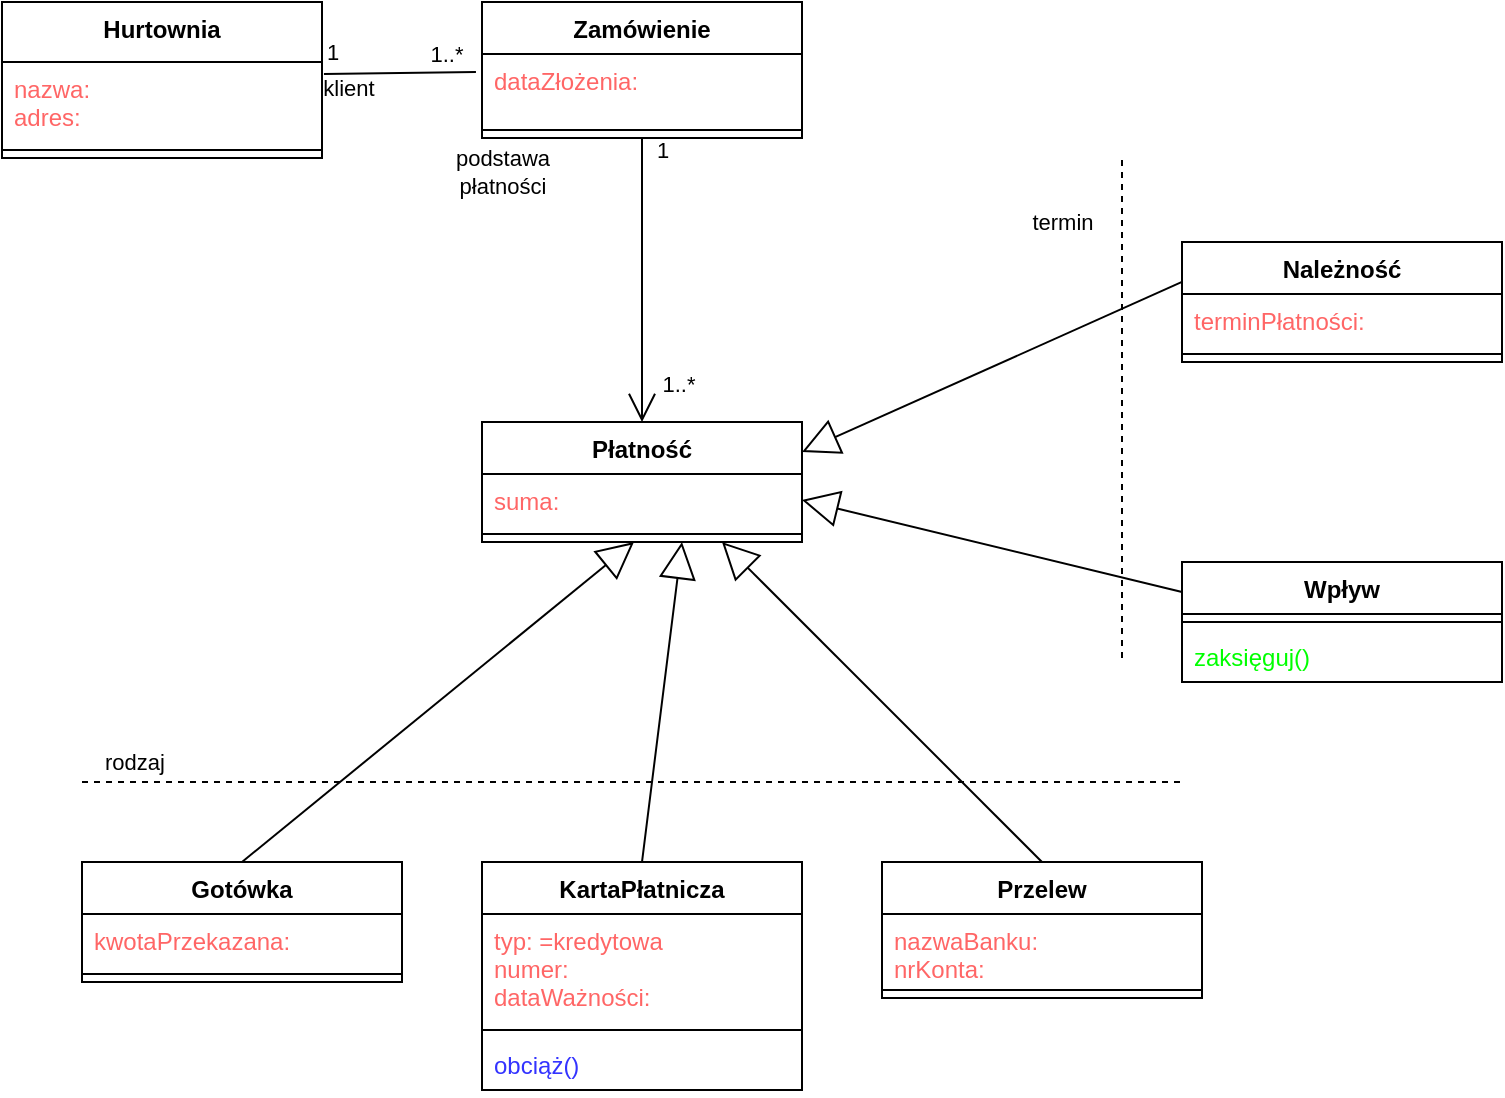 <mxfile version="13.8.1" type="github">
  <diagram id="C5RBs43oDa-KdzZeNtuy" name="Page-1">
    <mxGraphModel dx="1185" dy="635" grid="1" gridSize="10" guides="1" tooltips="1" connect="1" arrows="1" fold="1" page="1" pageScale="1" pageWidth="827" pageHeight="1169" math="0" shadow="0">
      <root>
        <mxCell id="WIyWlLk6GJQsqaUBKTNV-0" />
        <mxCell id="WIyWlLk6GJQsqaUBKTNV-1" parent="WIyWlLk6GJQsqaUBKTNV-0" />
        <mxCell id="42xPKJcxn0MM1JiC0Tld-1" value="Hurtownia" style="swimlane;fontStyle=1;align=center;verticalAlign=top;childLayout=stackLayout;horizontal=1;startSize=30;horizontalStack=0;resizeParent=1;resizeParentMax=0;resizeLast=0;collapsible=1;marginBottom=0;" vertex="1" parent="WIyWlLk6GJQsqaUBKTNV-1">
          <mxGeometry x="30" y="40" width="160" height="78" as="geometry" />
        </mxCell>
        <mxCell id="42xPKJcxn0MM1JiC0Tld-2" value="nazwa:&#xa;adres:" style="text;strokeColor=none;fillColor=none;align=left;verticalAlign=top;spacingLeft=4;spacingRight=4;overflow=hidden;rotatable=0;points=[[0,0.5],[1,0.5]];portConstraint=eastwest;fontColor=#FF6666;" vertex="1" parent="42xPKJcxn0MM1JiC0Tld-1">
          <mxGeometry y="30" width="160" height="40" as="geometry" />
        </mxCell>
        <mxCell id="42xPKJcxn0MM1JiC0Tld-3" value="" style="line;strokeWidth=1;fillColor=none;align=left;verticalAlign=middle;spacingTop=-1;spacingLeft=3;spacingRight=3;rotatable=0;labelPosition=right;points=[];portConstraint=eastwest;" vertex="1" parent="42xPKJcxn0MM1JiC0Tld-1">
          <mxGeometry y="70" width="160" height="8" as="geometry" />
        </mxCell>
        <mxCell id="42xPKJcxn0MM1JiC0Tld-38" value="Należność" style="swimlane;fontStyle=1;align=center;verticalAlign=top;childLayout=stackLayout;horizontal=1;startSize=26;horizontalStack=0;resizeParent=1;resizeParentMax=0;resizeLast=0;collapsible=1;marginBottom=0;" vertex="1" parent="WIyWlLk6GJQsqaUBKTNV-1">
          <mxGeometry x="620" y="160" width="160" height="60" as="geometry" />
        </mxCell>
        <mxCell id="42xPKJcxn0MM1JiC0Tld-39" value="terminPłatności:" style="text;strokeColor=none;fillColor=none;align=left;verticalAlign=top;spacingLeft=4;spacingRight=4;overflow=hidden;rotatable=0;points=[[0,0.5],[1,0.5]];portConstraint=eastwest;fontColor=#FF6666;" vertex="1" parent="42xPKJcxn0MM1JiC0Tld-38">
          <mxGeometry y="26" width="160" height="26" as="geometry" />
        </mxCell>
        <mxCell id="42xPKJcxn0MM1JiC0Tld-40" value="" style="line;strokeWidth=1;fillColor=none;align=left;verticalAlign=middle;spacingTop=-1;spacingLeft=3;spacingRight=3;rotatable=0;labelPosition=right;points=[];portConstraint=eastwest;" vertex="1" parent="42xPKJcxn0MM1JiC0Tld-38">
          <mxGeometry y="52" width="160" height="8" as="geometry" />
        </mxCell>
        <mxCell id="42xPKJcxn0MM1JiC0Tld-34" value="Wpływ" style="swimlane;fontStyle=1;align=center;verticalAlign=top;childLayout=stackLayout;horizontal=1;startSize=26;horizontalStack=0;resizeParent=1;resizeParentMax=0;resizeLast=0;collapsible=1;marginBottom=0;" vertex="1" parent="WIyWlLk6GJQsqaUBKTNV-1">
          <mxGeometry x="620" y="320" width="160" height="60" as="geometry" />
        </mxCell>
        <mxCell id="42xPKJcxn0MM1JiC0Tld-36" value="" style="line;strokeWidth=1;fillColor=none;align=left;verticalAlign=middle;spacingTop=-1;spacingLeft=3;spacingRight=3;rotatable=0;labelPosition=right;points=[];portConstraint=eastwest;" vertex="1" parent="42xPKJcxn0MM1JiC0Tld-34">
          <mxGeometry y="26" width="160" height="8" as="geometry" />
        </mxCell>
        <mxCell id="42xPKJcxn0MM1JiC0Tld-37" value="zaksięguj()" style="text;strokeColor=none;fillColor=none;align=left;verticalAlign=top;spacingLeft=4;spacingRight=4;overflow=hidden;rotatable=0;points=[[0,0.5],[1,0.5]];portConstraint=eastwest;fontColor=#00FF00;" vertex="1" parent="42xPKJcxn0MM1JiC0Tld-34">
          <mxGeometry y="34" width="160" height="26" as="geometry" />
        </mxCell>
        <mxCell id="42xPKJcxn0MM1JiC0Tld-60" value="" style="endArrow=none;dashed=1;html=1;" edge="1" parent="WIyWlLk6GJQsqaUBKTNV-1">
          <mxGeometry width="50" height="50" relative="1" as="geometry">
            <mxPoint x="590" y="368" as="sourcePoint" />
            <mxPoint x="590" y="118" as="targetPoint" />
          </mxGeometry>
        </mxCell>
        <mxCell id="42xPKJcxn0MM1JiC0Tld-84" value="termin" style="edgeLabel;html=1;align=center;verticalAlign=middle;resizable=0;points=[];fontColor=#000000;" vertex="1" connectable="0" parent="42xPKJcxn0MM1JiC0Tld-60">
          <mxGeometry x="0.72" relative="1" as="geometry">
            <mxPoint x="-30" y="-3" as="offset" />
          </mxGeometry>
        </mxCell>
        <mxCell id="42xPKJcxn0MM1JiC0Tld-63" value="" style="endArrow=block;endSize=16;endFill=0;html=1;entryX=0.475;entryY=1;entryDx=0;entryDy=0;entryPerimeter=0;exitX=0.5;exitY=0;exitDx=0;exitDy=0;" edge="1" parent="WIyWlLk6GJQsqaUBKTNV-1" source="42xPKJcxn0MM1JiC0Tld-22" target="42xPKJcxn0MM1JiC0Tld-19">
          <mxGeometry width="160" relative="1" as="geometry">
            <mxPoint x="150" y="469" as="sourcePoint" />
            <mxPoint x="340" y="310" as="targetPoint" />
          </mxGeometry>
        </mxCell>
        <mxCell id="42xPKJcxn0MM1JiC0Tld-22" value="Gotówka" style="swimlane;fontStyle=1;align=center;verticalAlign=top;childLayout=stackLayout;horizontal=1;startSize=26;horizontalStack=0;resizeParent=1;resizeParentMax=0;resizeLast=0;collapsible=1;marginBottom=0;" vertex="1" parent="WIyWlLk6GJQsqaUBKTNV-1">
          <mxGeometry x="70" y="470" width="160" height="60" as="geometry" />
        </mxCell>
        <mxCell id="42xPKJcxn0MM1JiC0Tld-23" value="kwotaPrzekazana:" style="text;strokeColor=none;fillColor=none;align=left;verticalAlign=top;spacingLeft=4;spacingRight=4;overflow=hidden;rotatable=0;points=[[0,0.5],[1,0.5]];portConstraint=eastwest;fontColor=#FF6666;" vertex="1" parent="42xPKJcxn0MM1JiC0Tld-22">
          <mxGeometry y="26" width="160" height="26" as="geometry" />
        </mxCell>
        <mxCell id="42xPKJcxn0MM1JiC0Tld-24" value="" style="line;strokeWidth=1;fillColor=none;align=left;verticalAlign=middle;spacingTop=-1;spacingLeft=3;spacingRight=3;rotatable=0;labelPosition=right;points=[];portConstraint=eastwest;" vertex="1" parent="42xPKJcxn0MM1JiC0Tld-22">
          <mxGeometry y="52" width="160" height="8" as="geometry" />
        </mxCell>
        <mxCell id="42xPKJcxn0MM1JiC0Tld-30" value="Przelew" style="swimlane;fontStyle=1;align=center;verticalAlign=top;childLayout=stackLayout;horizontal=1;startSize=26;horizontalStack=0;resizeParent=1;resizeParentMax=0;resizeLast=0;collapsible=1;marginBottom=0;" vertex="1" parent="WIyWlLk6GJQsqaUBKTNV-1">
          <mxGeometry x="470" y="470" width="160" height="68" as="geometry" />
        </mxCell>
        <mxCell id="42xPKJcxn0MM1JiC0Tld-31" value="nazwaBanku:&#xa;nrKonta:" style="text;strokeColor=none;fillColor=none;align=left;verticalAlign=top;spacingLeft=4;spacingRight=4;overflow=hidden;rotatable=0;points=[[0,0.5],[1,0.5]];portConstraint=eastwest;fontColor=#FF6666;" vertex="1" parent="42xPKJcxn0MM1JiC0Tld-30">
          <mxGeometry y="26" width="160" height="34" as="geometry" />
        </mxCell>
        <mxCell id="42xPKJcxn0MM1JiC0Tld-32" value="" style="line;strokeWidth=1;fillColor=none;align=left;verticalAlign=middle;spacingTop=-1;spacingLeft=3;spacingRight=3;rotatable=0;labelPosition=right;points=[];portConstraint=eastwest;" vertex="1" parent="42xPKJcxn0MM1JiC0Tld-30">
          <mxGeometry y="60" width="160" height="8" as="geometry" />
        </mxCell>
        <mxCell id="42xPKJcxn0MM1JiC0Tld-64" value="" style="endArrow=block;endSize=16;endFill=0;html=1;entryX=0.75;entryY=1;entryDx=0;entryDy=0;exitX=0.5;exitY=0;exitDx=0;exitDy=0;" edge="1" parent="WIyWlLk6GJQsqaUBKTNV-1" source="42xPKJcxn0MM1JiC0Tld-30" target="42xPKJcxn0MM1JiC0Tld-17">
          <mxGeometry width="160" relative="1" as="geometry">
            <mxPoint x="540" y="469" as="sourcePoint" />
            <mxPoint x="390" y="310" as="targetPoint" />
          </mxGeometry>
        </mxCell>
        <mxCell id="42xPKJcxn0MM1JiC0Tld-65" value="" style="endArrow=block;endSize=16;endFill=0;html=1;exitX=0.5;exitY=0;exitDx=0;exitDy=0;entryX=0.625;entryY=1;entryDx=0;entryDy=0;entryPerimeter=0;" edge="1" parent="WIyWlLk6GJQsqaUBKTNV-1" source="42xPKJcxn0MM1JiC0Tld-26" target="42xPKJcxn0MM1JiC0Tld-19">
          <mxGeometry width="160" relative="1" as="geometry">
            <mxPoint x="360" y="490" as="sourcePoint" />
            <mxPoint x="360" y="310" as="targetPoint" />
          </mxGeometry>
        </mxCell>
        <mxCell id="42xPKJcxn0MM1JiC0Tld-66" value="" style="endArrow=block;endSize=16;endFill=0;html=1;entryX=1;entryY=0.25;entryDx=0;entryDy=0;exitX=0;exitY=0.333;exitDx=0;exitDy=0;exitPerimeter=0;" edge="1" parent="WIyWlLk6GJQsqaUBKTNV-1" source="42xPKJcxn0MM1JiC0Tld-38" target="42xPKJcxn0MM1JiC0Tld-17">
          <mxGeometry width="160" relative="1" as="geometry">
            <mxPoint x="620" y="190" as="sourcePoint" />
            <mxPoint x="490" y="241" as="targetPoint" />
          </mxGeometry>
        </mxCell>
        <mxCell id="42xPKJcxn0MM1JiC0Tld-67" value="" style="endArrow=block;endSize=16;endFill=0;html=1;entryX=1;entryY=0.5;entryDx=0;entryDy=0;exitX=0;exitY=0.25;exitDx=0;exitDy=0;" edge="1" parent="WIyWlLk6GJQsqaUBKTNV-1" source="42xPKJcxn0MM1JiC0Tld-34" target="42xPKJcxn0MM1JiC0Tld-18">
          <mxGeometry width="160" relative="1" as="geometry">
            <mxPoint x="620" y="210.0" as="sourcePoint" />
            <mxPoint x="430" y="295.02" as="targetPoint" />
          </mxGeometry>
        </mxCell>
        <mxCell id="42xPKJcxn0MM1JiC0Tld-72" value="" style="endArrow=open;endFill=1;endSize=12;html=1;fontColor=#FF6666;exitX=0.5;exitY=1;exitDx=0;exitDy=0;entryX=0.5;entryY=0;entryDx=0;entryDy=0;" edge="1" parent="WIyWlLk6GJQsqaUBKTNV-1" source="42xPKJcxn0MM1JiC0Tld-8" target="42xPKJcxn0MM1JiC0Tld-17">
          <mxGeometry width="160" relative="1" as="geometry">
            <mxPoint x="290" y="180" as="sourcePoint" />
            <mxPoint x="450" y="180" as="targetPoint" />
          </mxGeometry>
        </mxCell>
        <mxCell id="42xPKJcxn0MM1JiC0Tld-77" value="&lt;font color=&quot;#000000&quot;&gt;1..*&lt;/font&gt;" style="edgeLabel;html=1;align=center;verticalAlign=middle;resizable=0;points=[];fontColor=#FF6666;" vertex="1" connectable="0" parent="42xPKJcxn0MM1JiC0Tld-72">
          <mxGeometry x="0.752" y="2" relative="1" as="geometry">
            <mxPoint x="15.54" y="-2.08" as="offset" />
          </mxGeometry>
        </mxCell>
        <mxCell id="42xPKJcxn0MM1JiC0Tld-78" value="&lt;font color=&quot;#000000&quot;&gt;podstawa&lt;br&gt;płatności&lt;br&gt;&lt;/font&gt;" style="edgeLabel;html=1;align=center;verticalAlign=middle;resizable=0;points=[];fontColor=#FF6666;" vertex="1" connectable="0" parent="42xPKJcxn0MM1JiC0Tld-72">
          <mxGeometry x="-0.837" y="-2" relative="1" as="geometry">
            <mxPoint x="-68" y="5" as="offset" />
          </mxGeometry>
        </mxCell>
        <mxCell id="42xPKJcxn0MM1JiC0Tld-79" value="1" style="edgeLabel;html=1;align=center;verticalAlign=middle;resizable=0;points=[];" vertex="1" connectable="0" parent="42xPKJcxn0MM1JiC0Tld-72">
          <mxGeometry x="-0.592" y="2" relative="1" as="geometry">
            <mxPoint x="8" y="-23" as="offset" />
          </mxGeometry>
        </mxCell>
        <mxCell id="42xPKJcxn0MM1JiC0Tld-73" value="" style="endArrow=none;dashed=1;html=1;" edge="1" parent="WIyWlLk6GJQsqaUBKTNV-1">
          <mxGeometry width="50" height="50" relative="1" as="geometry">
            <mxPoint x="70" y="430" as="sourcePoint" />
            <mxPoint x="620" y="430" as="targetPoint" />
          </mxGeometry>
        </mxCell>
        <mxCell id="42xPKJcxn0MM1JiC0Tld-76" value="&lt;font color=&quot;#000000&quot;&gt;rodzaj&lt;/font&gt;" style="edgeLabel;html=1;align=center;verticalAlign=middle;resizable=0;points=[];fontColor=#FF6666;" vertex="1" connectable="0" parent="42xPKJcxn0MM1JiC0Tld-73">
          <mxGeometry x="-0.905" y="-1" relative="1" as="geometry">
            <mxPoint y="-11" as="offset" />
          </mxGeometry>
        </mxCell>
        <mxCell id="42xPKJcxn0MM1JiC0Tld-82" value="&lt;font color=&quot;#000000&quot;&gt;1..*&lt;/font&gt;" style="edgeLabel;html=1;align=center;verticalAlign=middle;resizable=0;points=[];fontColor=#FF6666;" vertex="1" connectable="0" parent="WIyWlLk6GJQsqaUBKTNV-1">
          <mxGeometry x="414.0" y="230.0" as="geometry">
            <mxPoint x="-162" y="-164" as="offset" />
          </mxGeometry>
        </mxCell>
        <mxCell id="42xPKJcxn0MM1JiC0Tld-83" value="1" style="edgeLabel;html=1;align=center;verticalAlign=middle;resizable=0;points=[];" vertex="1" connectable="0" parent="WIyWlLk6GJQsqaUBKTNV-1">
          <mxGeometry x="370" y="130" as="geometry">
            <mxPoint x="-175" y="-65" as="offset" />
          </mxGeometry>
        </mxCell>
        <mxCell id="42xPKJcxn0MM1JiC0Tld-86" value="" style="endArrow=none;html=1;fontColor=#000000;exitX=1.006;exitY=0.15;exitDx=0;exitDy=0;entryX=-0.019;entryY=0.265;entryDx=0;entryDy=0;entryPerimeter=0;exitPerimeter=0;" edge="1" parent="WIyWlLk6GJQsqaUBKTNV-1" source="42xPKJcxn0MM1JiC0Tld-2" target="42xPKJcxn0MM1JiC0Tld-9">
          <mxGeometry width="50" height="50" relative="1" as="geometry">
            <mxPoint x="-110" y="120" as="sourcePoint" />
            <mxPoint x="-60" y="70" as="targetPoint" />
          </mxGeometry>
        </mxCell>
        <mxCell id="42xPKJcxn0MM1JiC0Tld-87" value="&lt;font color=&quot;#000000&quot;&gt;klient&lt;/font&gt;" style="edgeLabel;html=1;align=center;verticalAlign=middle;resizable=0;points=[];fontColor=#00FF00;" vertex="1" connectable="0" parent="42xPKJcxn0MM1JiC0Tld-86">
          <mxGeometry x="-0.683" relative="1" as="geometry">
            <mxPoint y="7.16" as="offset" />
          </mxGeometry>
        </mxCell>
        <mxCell id="42xPKJcxn0MM1JiC0Tld-17" value="Płatność" style="swimlane;fontStyle=1;align=center;verticalAlign=top;childLayout=stackLayout;horizontal=1;startSize=26;horizontalStack=0;resizeParent=1;resizeParentMax=0;resizeLast=0;collapsible=1;marginBottom=0;" vertex="1" parent="WIyWlLk6GJQsqaUBKTNV-1">
          <mxGeometry x="270" y="250" width="160" height="60" as="geometry" />
        </mxCell>
        <mxCell id="42xPKJcxn0MM1JiC0Tld-18" value="suma:" style="text;strokeColor=none;fillColor=none;align=left;verticalAlign=top;spacingLeft=4;spacingRight=4;overflow=hidden;rotatable=0;points=[[0,0.5],[1,0.5]];portConstraint=eastwest;fontColor=#FF6666;" vertex="1" parent="42xPKJcxn0MM1JiC0Tld-17">
          <mxGeometry y="26" width="160" height="26" as="geometry" />
        </mxCell>
        <mxCell id="42xPKJcxn0MM1JiC0Tld-19" value="" style="line;strokeWidth=1;fillColor=none;align=left;verticalAlign=middle;spacingTop=-1;spacingLeft=3;spacingRight=3;rotatable=0;labelPosition=right;points=[];portConstraint=eastwest;" vertex="1" parent="42xPKJcxn0MM1JiC0Tld-17">
          <mxGeometry y="52" width="160" height="8" as="geometry" />
        </mxCell>
        <mxCell id="42xPKJcxn0MM1JiC0Tld-8" value="Zamówienie" style="swimlane;fontStyle=1;align=center;verticalAlign=top;childLayout=stackLayout;horizontal=1;startSize=26;horizontalStack=0;resizeParent=1;resizeParentMax=0;resizeLast=0;collapsible=1;marginBottom=0;" vertex="1" parent="WIyWlLk6GJQsqaUBKTNV-1">
          <mxGeometry x="270" y="40" width="160" height="68" as="geometry" />
        </mxCell>
        <mxCell id="42xPKJcxn0MM1JiC0Tld-9" value="dataZłożenia:" style="text;strokeColor=none;fillColor=none;align=left;verticalAlign=top;spacingLeft=4;spacingRight=4;overflow=hidden;rotatable=0;points=[[0,0.5],[1,0.5]];portConstraint=eastwest;fontColor=#FF6666;" vertex="1" parent="42xPKJcxn0MM1JiC0Tld-8">
          <mxGeometry y="26" width="160" height="34" as="geometry" />
        </mxCell>
        <mxCell id="42xPKJcxn0MM1JiC0Tld-10" value="" style="line;strokeWidth=1;fillColor=none;align=left;verticalAlign=middle;spacingTop=-1;spacingLeft=3;spacingRight=3;rotatable=0;labelPosition=right;points=[];portConstraint=eastwest;" vertex="1" parent="42xPKJcxn0MM1JiC0Tld-8">
          <mxGeometry y="60" width="160" height="8" as="geometry" />
        </mxCell>
        <mxCell id="42xPKJcxn0MM1JiC0Tld-26" value="KartaPłatnicza" style="swimlane;fontStyle=1;align=center;verticalAlign=top;childLayout=stackLayout;horizontal=1;startSize=26;horizontalStack=0;resizeParent=1;resizeParentMax=0;resizeLast=0;collapsible=1;marginBottom=0;" vertex="1" parent="WIyWlLk6GJQsqaUBKTNV-1">
          <mxGeometry x="270" y="470" width="160" height="114" as="geometry" />
        </mxCell>
        <mxCell id="42xPKJcxn0MM1JiC0Tld-27" value="typ: =kredytowa&#xa;numer:&#xa;dataWażności:" style="text;strokeColor=none;fillColor=none;align=left;verticalAlign=top;spacingLeft=4;spacingRight=4;overflow=hidden;rotatable=0;points=[[0,0.5],[1,0.5]];portConstraint=eastwest;fontColor=#FF6666;" vertex="1" parent="42xPKJcxn0MM1JiC0Tld-26">
          <mxGeometry y="26" width="160" height="54" as="geometry" />
        </mxCell>
        <mxCell id="42xPKJcxn0MM1JiC0Tld-28" value="" style="line;strokeWidth=1;fillColor=none;align=left;verticalAlign=middle;spacingTop=-1;spacingLeft=3;spacingRight=3;rotatable=0;labelPosition=right;points=[];portConstraint=eastwest;" vertex="1" parent="42xPKJcxn0MM1JiC0Tld-26">
          <mxGeometry y="80" width="160" height="8" as="geometry" />
        </mxCell>
        <mxCell id="42xPKJcxn0MM1JiC0Tld-29" value="obciąż()" style="text;strokeColor=none;fillColor=none;align=left;verticalAlign=top;spacingLeft=4;spacingRight=4;overflow=hidden;rotatable=0;points=[[0,0.5],[1,0.5]];portConstraint=eastwest;fontColor=#3333FF;" vertex="1" parent="42xPKJcxn0MM1JiC0Tld-26">
          <mxGeometry y="88" width="160" height="26" as="geometry" />
        </mxCell>
      </root>
    </mxGraphModel>
  </diagram>
</mxfile>
